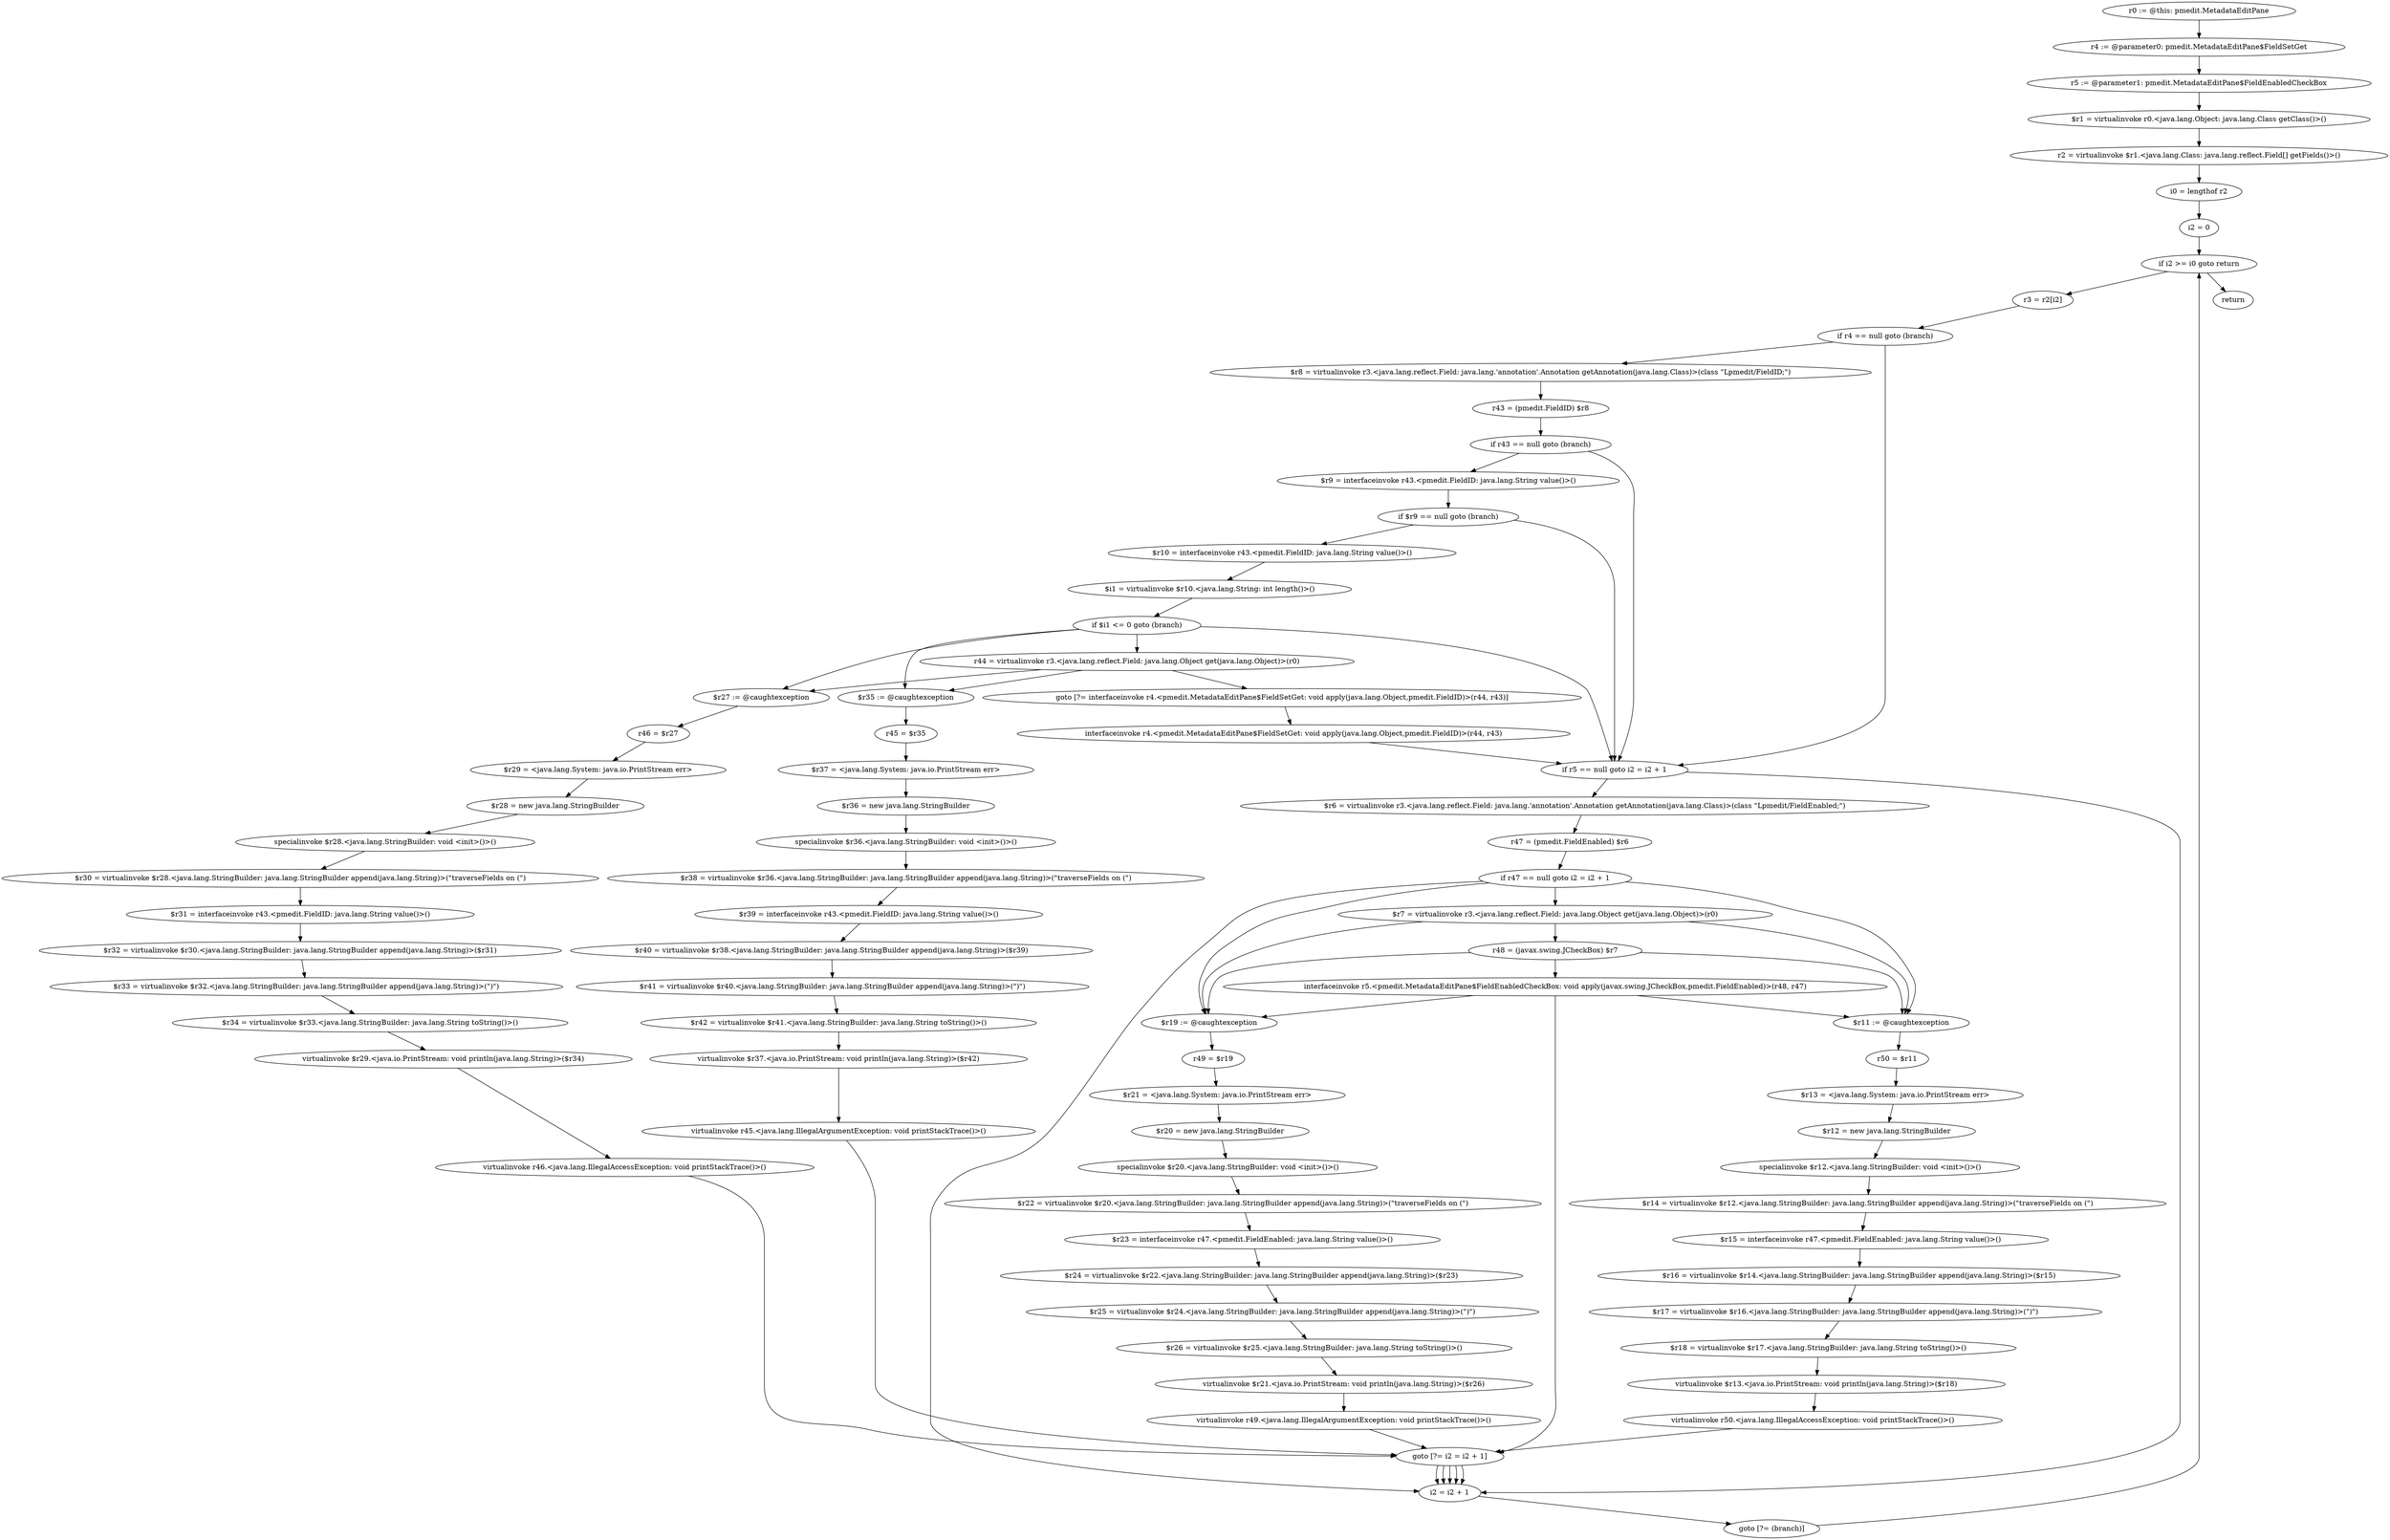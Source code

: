 digraph "unitGraph" {
    "r0 := @this: pmedit.MetadataEditPane"
    "r4 := @parameter0: pmedit.MetadataEditPane$FieldSetGet"
    "r5 := @parameter1: pmedit.MetadataEditPane$FieldEnabledCheckBox"
    "$r1 = virtualinvoke r0.<java.lang.Object: java.lang.Class getClass()>()"
    "r2 = virtualinvoke $r1.<java.lang.Class: java.lang.reflect.Field[] getFields()>()"
    "i0 = lengthof r2"
    "i2 = 0"
    "if i2 >= i0 goto return"
    "r3 = r2[i2]"
    "if r4 == null goto (branch)"
    "$r8 = virtualinvoke r3.<java.lang.reflect.Field: java.lang.'annotation'.Annotation getAnnotation(java.lang.Class)>(class \"Lpmedit/FieldID;\")"
    "r43 = (pmedit.FieldID) $r8"
    "if r43 == null goto (branch)"
    "$r9 = interfaceinvoke r43.<pmedit.FieldID: java.lang.String value()>()"
    "if $r9 == null goto (branch)"
    "$r10 = interfaceinvoke r43.<pmedit.FieldID: java.lang.String value()>()"
    "$i1 = virtualinvoke $r10.<java.lang.String: int length()>()"
    "if $i1 <= 0 goto (branch)"
    "r44 = virtualinvoke r3.<java.lang.reflect.Field: java.lang.Object get(java.lang.Object)>(r0)"
    "goto [?= interfaceinvoke r4.<pmedit.MetadataEditPane$FieldSetGet: void apply(java.lang.Object,pmedit.FieldID)>(r44, r43)]"
    "$r35 := @caughtexception"
    "r45 = $r35"
    "$r37 = <java.lang.System: java.io.PrintStream err>"
    "$r36 = new java.lang.StringBuilder"
    "specialinvoke $r36.<java.lang.StringBuilder: void <init>()>()"
    "$r38 = virtualinvoke $r36.<java.lang.StringBuilder: java.lang.StringBuilder append(java.lang.String)>(\"traverseFields on (\")"
    "$r39 = interfaceinvoke r43.<pmedit.FieldID: java.lang.String value()>()"
    "$r40 = virtualinvoke $r38.<java.lang.StringBuilder: java.lang.StringBuilder append(java.lang.String)>($r39)"
    "$r41 = virtualinvoke $r40.<java.lang.StringBuilder: java.lang.StringBuilder append(java.lang.String)>(\")\")"
    "$r42 = virtualinvoke $r41.<java.lang.StringBuilder: java.lang.String toString()>()"
    "virtualinvoke $r37.<java.io.PrintStream: void println(java.lang.String)>($r42)"
    "virtualinvoke r45.<java.lang.IllegalArgumentException: void printStackTrace()>()"
    "goto [?= i2 = i2 + 1]"
    "$r27 := @caughtexception"
    "r46 = $r27"
    "$r29 = <java.lang.System: java.io.PrintStream err>"
    "$r28 = new java.lang.StringBuilder"
    "specialinvoke $r28.<java.lang.StringBuilder: void <init>()>()"
    "$r30 = virtualinvoke $r28.<java.lang.StringBuilder: java.lang.StringBuilder append(java.lang.String)>(\"traverseFields on (\")"
    "$r31 = interfaceinvoke r43.<pmedit.FieldID: java.lang.String value()>()"
    "$r32 = virtualinvoke $r30.<java.lang.StringBuilder: java.lang.StringBuilder append(java.lang.String)>($r31)"
    "$r33 = virtualinvoke $r32.<java.lang.StringBuilder: java.lang.StringBuilder append(java.lang.String)>(\")\")"
    "$r34 = virtualinvoke $r33.<java.lang.StringBuilder: java.lang.String toString()>()"
    "virtualinvoke $r29.<java.io.PrintStream: void println(java.lang.String)>($r34)"
    "virtualinvoke r46.<java.lang.IllegalAccessException: void printStackTrace()>()"
    "interfaceinvoke r4.<pmedit.MetadataEditPane$FieldSetGet: void apply(java.lang.Object,pmedit.FieldID)>(r44, r43)"
    "if r5 == null goto i2 = i2 + 1"
    "$r6 = virtualinvoke r3.<java.lang.reflect.Field: java.lang.'annotation'.Annotation getAnnotation(java.lang.Class)>(class \"Lpmedit/FieldEnabled;\")"
    "r47 = (pmedit.FieldEnabled) $r6"
    "if r47 == null goto i2 = i2 + 1"
    "$r7 = virtualinvoke r3.<java.lang.reflect.Field: java.lang.Object get(java.lang.Object)>(r0)"
    "r48 = (javax.swing.JCheckBox) $r7"
    "interfaceinvoke r5.<pmedit.MetadataEditPane$FieldEnabledCheckBox: void apply(javax.swing.JCheckBox,pmedit.FieldEnabled)>(r48, r47)"
    "$r19 := @caughtexception"
    "r49 = $r19"
    "$r21 = <java.lang.System: java.io.PrintStream err>"
    "$r20 = new java.lang.StringBuilder"
    "specialinvoke $r20.<java.lang.StringBuilder: void <init>()>()"
    "$r22 = virtualinvoke $r20.<java.lang.StringBuilder: java.lang.StringBuilder append(java.lang.String)>(\"traverseFields on (\")"
    "$r23 = interfaceinvoke r47.<pmedit.FieldEnabled: java.lang.String value()>()"
    "$r24 = virtualinvoke $r22.<java.lang.StringBuilder: java.lang.StringBuilder append(java.lang.String)>($r23)"
    "$r25 = virtualinvoke $r24.<java.lang.StringBuilder: java.lang.StringBuilder append(java.lang.String)>(\")\")"
    "$r26 = virtualinvoke $r25.<java.lang.StringBuilder: java.lang.String toString()>()"
    "virtualinvoke $r21.<java.io.PrintStream: void println(java.lang.String)>($r26)"
    "virtualinvoke r49.<java.lang.IllegalArgumentException: void printStackTrace()>()"
    "$r11 := @caughtexception"
    "r50 = $r11"
    "$r13 = <java.lang.System: java.io.PrintStream err>"
    "$r12 = new java.lang.StringBuilder"
    "specialinvoke $r12.<java.lang.StringBuilder: void <init>()>()"
    "$r14 = virtualinvoke $r12.<java.lang.StringBuilder: java.lang.StringBuilder append(java.lang.String)>(\"traverseFields on (\")"
    "$r15 = interfaceinvoke r47.<pmedit.FieldEnabled: java.lang.String value()>()"
    "$r16 = virtualinvoke $r14.<java.lang.StringBuilder: java.lang.StringBuilder append(java.lang.String)>($r15)"
    "$r17 = virtualinvoke $r16.<java.lang.StringBuilder: java.lang.StringBuilder append(java.lang.String)>(\")\")"
    "$r18 = virtualinvoke $r17.<java.lang.StringBuilder: java.lang.String toString()>()"
    "virtualinvoke $r13.<java.io.PrintStream: void println(java.lang.String)>($r18)"
    "virtualinvoke r50.<java.lang.IllegalAccessException: void printStackTrace()>()"
    "i2 = i2 + 1"
    "goto [?= (branch)]"
    "return"
    "r0 := @this: pmedit.MetadataEditPane"->"r4 := @parameter0: pmedit.MetadataEditPane$FieldSetGet";
    "r4 := @parameter0: pmedit.MetadataEditPane$FieldSetGet"->"r5 := @parameter1: pmedit.MetadataEditPane$FieldEnabledCheckBox";
    "r5 := @parameter1: pmedit.MetadataEditPane$FieldEnabledCheckBox"->"$r1 = virtualinvoke r0.<java.lang.Object: java.lang.Class getClass()>()";
    "$r1 = virtualinvoke r0.<java.lang.Object: java.lang.Class getClass()>()"->"r2 = virtualinvoke $r1.<java.lang.Class: java.lang.reflect.Field[] getFields()>()";
    "r2 = virtualinvoke $r1.<java.lang.Class: java.lang.reflect.Field[] getFields()>()"->"i0 = lengthof r2";
    "i0 = lengthof r2"->"i2 = 0";
    "i2 = 0"->"if i2 >= i0 goto return";
    "if i2 >= i0 goto return"->"r3 = r2[i2]";
    "if i2 >= i0 goto return"->"return";
    "r3 = r2[i2]"->"if r4 == null goto (branch)";
    "if r4 == null goto (branch)"->"$r8 = virtualinvoke r3.<java.lang.reflect.Field: java.lang.'annotation'.Annotation getAnnotation(java.lang.Class)>(class \"Lpmedit/FieldID;\")";
    "if r4 == null goto (branch)"->"if r5 == null goto i2 = i2 + 1";
    "$r8 = virtualinvoke r3.<java.lang.reflect.Field: java.lang.'annotation'.Annotation getAnnotation(java.lang.Class)>(class \"Lpmedit/FieldID;\")"->"r43 = (pmedit.FieldID) $r8";
    "r43 = (pmedit.FieldID) $r8"->"if r43 == null goto (branch)";
    "if r43 == null goto (branch)"->"$r9 = interfaceinvoke r43.<pmedit.FieldID: java.lang.String value()>()";
    "if r43 == null goto (branch)"->"if r5 == null goto i2 = i2 + 1";
    "$r9 = interfaceinvoke r43.<pmedit.FieldID: java.lang.String value()>()"->"if $r9 == null goto (branch)";
    "if $r9 == null goto (branch)"->"$r10 = interfaceinvoke r43.<pmedit.FieldID: java.lang.String value()>()";
    "if $r9 == null goto (branch)"->"if r5 == null goto i2 = i2 + 1";
    "$r10 = interfaceinvoke r43.<pmedit.FieldID: java.lang.String value()>()"->"$i1 = virtualinvoke $r10.<java.lang.String: int length()>()";
    "$i1 = virtualinvoke $r10.<java.lang.String: int length()>()"->"if $i1 <= 0 goto (branch)";
    "if $i1 <= 0 goto (branch)"->"r44 = virtualinvoke r3.<java.lang.reflect.Field: java.lang.Object get(java.lang.Object)>(r0)";
    "if $i1 <= 0 goto (branch)"->"if r5 == null goto i2 = i2 + 1";
    "if $i1 <= 0 goto (branch)"->"$r35 := @caughtexception";
    "if $i1 <= 0 goto (branch)"->"$r27 := @caughtexception";
    "r44 = virtualinvoke r3.<java.lang.reflect.Field: java.lang.Object get(java.lang.Object)>(r0)"->"$r35 := @caughtexception";
    "r44 = virtualinvoke r3.<java.lang.reflect.Field: java.lang.Object get(java.lang.Object)>(r0)"->"$r27 := @caughtexception";
    "r44 = virtualinvoke r3.<java.lang.reflect.Field: java.lang.Object get(java.lang.Object)>(r0)"->"goto [?= interfaceinvoke r4.<pmedit.MetadataEditPane$FieldSetGet: void apply(java.lang.Object,pmedit.FieldID)>(r44, r43)]";
    "goto [?= interfaceinvoke r4.<pmedit.MetadataEditPane$FieldSetGet: void apply(java.lang.Object,pmedit.FieldID)>(r44, r43)]"->"interfaceinvoke r4.<pmedit.MetadataEditPane$FieldSetGet: void apply(java.lang.Object,pmedit.FieldID)>(r44, r43)";
    "$r35 := @caughtexception"->"r45 = $r35";
    "r45 = $r35"->"$r37 = <java.lang.System: java.io.PrintStream err>";
    "$r37 = <java.lang.System: java.io.PrintStream err>"->"$r36 = new java.lang.StringBuilder";
    "$r36 = new java.lang.StringBuilder"->"specialinvoke $r36.<java.lang.StringBuilder: void <init>()>()";
    "specialinvoke $r36.<java.lang.StringBuilder: void <init>()>()"->"$r38 = virtualinvoke $r36.<java.lang.StringBuilder: java.lang.StringBuilder append(java.lang.String)>(\"traverseFields on (\")";
    "$r38 = virtualinvoke $r36.<java.lang.StringBuilder: java.lang.StringBuilder append(java.lang.String)>(\"traverseFields on (\")"->"$r39 = interfaceinvoke r43.<pmedit.FieldID: java.lang.String value()>()";
    "$r39 = interfaceinvoke r43.<pmedit.FieldID: java.lang.String value()>()"->"$r40 = virtualinvoke $r38.<java.lang.StringBuilder: java.lang.StringBuilder append(java.lang.String)>($r39)";
    "$r40 = virtualinvoke $r38.<java.lang.StringBuilder: java.lang.StringBuilder append(java.lang.String)>($r39)"->"$r41 = virtualinvoke $r40.<java.lang.StringBuilder: java.lang.StringBuilder append(java.lang.String)>(\")\")";
    "$r41 = virtualinvoke $r40.<java.lang.StringBuilder: java.lang.StringBuilder append(java.lang.String)>(\")\")"->"$r42 = virtualinvoke $r41.<java.lang.StringBuilder: java.lang.String toString()>()";
    "$r42 = virtualinvoke $r41.<java.lang.StringBuilder: java.lang.String toString()>()"->"virtualinvoke $r37.<java.io.PrintStream: void println(java.lang.String)>($r42)";
    "virtualinvoke $r37.<java.io.PrintStream: void println(java.lang.String)>($r42)"->"virtualinvoke r45.<java.lang.IllegalArgumentException: void printStackTrace()>()";
    "virtualinvoke r45.<java.lang.IllegalArgumentException: void printStackTrace()>()"->"goto [?= i2 = i2 + 1]";
    "goto [?= i2 = i2 + 1]"->"i2 = i2 + 1";
    "$r27 := @caughtexception"->"r46 = $r27";
    "r46 = $r27"->"$r29 = <java.lang.System: java.io.PrintStream err>";
    "$r29 = <java.lang.System: java.io.PrintStream err>"->"$r28 = new java.lang.StringBuilder";
    "$r28 = new java.lang.StringBuilder"->"specialinvoke $r28.<java.lang.StringBuilder: void <init>()>()";
    "specialinvoke $r28.<java.lang.StringBuilder: void <init>()>()"->"$r30 = virtualinvoke $r28.<java.lang.StringBuilder: java.lang.StringBuilder append(java.lang.String)>(\"traverseFields on (\")";
    "$r30 = virtualinvoke $r28.<java.lang.StringBuilder: java.lang.StringBuilder append(java.lang.String)>(\"traverseFields on (\")"->"$r31 = interfaceinvoke r43.<pmedit.FieldID: java.lang.String value()>()";
    "$r31 = interfaceinvoke r43.<pmedit.FieldID: java.lang.String value()>()"->"$r32 = virtualinvoke $r30.<java.lang.StringBuilder: java.lang.StringBuilder append(java.lang.String)>($r31)";
    "$r32 = virtualinvoke $r30.<java.lang.StringBuilder: java.lang.StringBuilder append(java.lang.String)>($r31)"->"$r33 = virtualinvoke $r32.<java.lang.StringBuilder: java.lang.StringBuilder append(java.lang.String)>(\")\")";
    "$r33 = virtualinvoke $r32.<java.lang.StringBuilder: java.lang.StringBuilder append(java.lang.String)>(\")\")"->"$r34 = virtualinvoke $r33.<java.lang.StringBuilder: java.lang.String toString()>()";
    "$r34 = virtualinvoke $r33.<java.lang.StringBuilder: java.lang.String toString()>()"->"virtualinvoke $r29.<java.io.PrintStream: void println(java.lang.String)>($r34)";
    "virtualinvoke $r29.<java.io.PrintStream: void println(java.lang.String)>($r34)"->"virtualinvoke r46.<java.lang.IllegalAccessException: void printStackTrace()>()";
    "virtualinvoke r46.<java.lang.IllegalAccessException: void printStackTrace()>()"->"goto [?= i2 = i2 + 1]";
    "goto [?= i2 = i2 + 1]"->"i2 = i2 + 1";
    "interfaceinvoke r4.<pmedit.MetadataEditPane$FieldSetGet: void apply(java.lang.Object,pmedit.FieldID)>(r44, r43)"->"if r5 == null goto i2 = i2 + 1";
    "if r5 == null goto i2 = i2 + 1"->"$r6 = virtualinvoke r3.<java.lang.reflect.Field: java.lang.'annotation'.Annotation getAnnotation(java.lang.Class)>(class \"Lpmedit/FieldEnabled;\")";
    "if r5 == null goto i2 = i2 + 1"->"i2 = i2 + 1";
    "$r6 = virtualinvoke r3.<java.lang.reflect.Field: java.lang.'annotation'.Annotation getAnnotation(java.lang.Class)>(class \"Lpmedit/FieldEnabled;\")"->"r47 = (pmedit.FieldEnabled) $r6";
    "r47 = (pmedit.FieldEnabled) $r6"->"if r47 == null goto i2 = i2 + 1";
    "if r47 == null goto i2 = i2 + 1"->"$r7 = virtualinvoke r3.<java.lang.reflect.Field: java.lang.Object get(java.lang.Object)>(r0)";
    "if r47 == null goto i2 = i2 + 1"->"i2 = i2 + 1";
    "if r47 == null goto i2 = i2 + 1"->"$r19 := @caughtexception";
    "if r47 == null goto i2 = i2 + 1"->"$r11 := @caughtexception";
    "$r7 = virtualinvoke r3.<java.lang.reflect.Field: java.lang.Object get(java.lang.Object)>(r0)"->"$r19 := @caughtexception";
    "$r7 = virtualinvoke r3.<java.lang.reflect.Field: java.lang.Object get(java.lang.Object)>(r0)"->"$r11 := @caughtexception";
    "$r7 = virtualinvoke r3.<java.lang.reflect.Field: java.lang.Object get(java.lang.Object)>(r0)"->"r48 = (javax.swing.JCheckBox) $r7";
    "r48 = (javax.swing.JCheckBox) $r7"->"$r19 := @caughtexception";
    "r48 = (javax.swing.JCheckBox) $r7"->"$r11 := @caughtexception";
    "r48 = (javax.swing.JCheckBox) $r7"->"interfaceinvoke r5.<pmedit.MetadataEditPane$FieldEnabledCheckBox: void apply(javax.swing.JCheckBox,pmedit.FieldEnabled)>(r48, r47)";
    "interfaceinvoke r5.<pmedit.MetadataEditPane$FieldEnabledCheckBox: void apply(javax.swing.JCheckBox,pmedit.FieldEnabled)>(r48, r47)"->"$r19 := @caughtexception";
    "interfaceinvoke r5.<pmedit.MetadataEditPane$FieldEnabledCheckBox: void apply(javax.swing.JCheckBox,pmedit.FieldEnabled)>(r48, r47)"->"$r11 := @caughtexception";
    "interfaceinvoke r5.<pmedit.MetadataEditPane$FieldEnabledCheckBox: void apply(javax.swing.JCheckBox,pmedit.FieldEnabled)>(r48, r47)"->"goto [?= i2 = i2 + 1]";
    "goto [?= i2 = i2 + 1]"->"i2 = i2 + 1";
    "$r19 := @caughtexception"->"r49 = $r19";
    "r49 = $r19"->"$r21 = <java.lang.System: java.io.PrintStream err>";
    "$r21 = <java.lang.System: java.io.PrintStream err>"->"$r20 = new java.lang.StringBuilder";
    "$r20 = new java.lang.StringBuilder"->"specialinvoke $r20.<java.lang.StringBuilder: void <init>()>()";
    "specialinvoke $r20.<java.lang.StringBuilder: void <init>()>()"->"$r22 = virtualinvoke $r20.<java.lang.StringBuilder: java.lang.StringBuilder append(java.lang.String)>(\"traverseFields on (\")";
    "$r22 = virtualinvoke $r20.<java.lang.StringBuilder: java.lang.StringBuilder append(java.lang.String)>(\"traverseFields on (\")"->"$r23 = interfaceinvoke r47.<pmedit.FieldEnabled: java.lang.String value()>()";
    "$r23 = interfaceinvoke r47.<pmedit.FieldEnabled: java.lang.String value()>()"->"$r24 = virtualinvoke $r22.<java.lang.StringBuilder: java.lang.StringBuilder append(java.lang.String)>($r23)";
    "$r24 = virtualinvoke $r22.<java.lang.StringBuilder: java.lang.StringBuilder append(java.lang.String)>($r23)"->"$r25 = virtualinvoke $r24.<java.lang.StringBuilder: java.lang.StringBuilder append(java.lang.String)>(\")\")";
    "$r25 = virtualinvoke $r24.<java.lang.StringBuilder: java.lang.StringBuilder append(java.lang.String)>(\")\")"->"$r26 = virtualinvoke $r25.<java.lang.StringBuilder: java.lang.String toString()>()";
    "$r26 = virtualinvoke $r25.<java.lang.StringBuilder: java.lang.String toString()>()"->"virtualinvoke $r21.<java.io.PrintStream: void println(java.lang.String)>($r26)";
    "virtualinvoke $r21.<java.io.PrintStream: void println(java.lang.String)>($r26)"->"virtualinvoke r49.<java.lang.IllegalArgumentException: void printStackTrace()>()";
    "virtualinvoke r49.<java.lang.IllegalArgumentException: void printStackTrace()>()"->"goto [?= i2 = i2 + 1]";
    "goto [?= i2 = i2 + 1]"->"i2 = i2 + 1";
    "$r11 := @caughtexception"->"r50 = $r11";
    "r50 = $r11"->"$r13 = <java.lang.System: java.io.PrintStream err>";
    "$r13 = <java.lang.System: java.io.PrintStream err>"->"$r12 = new java.lang.StringBuilder";
    "$r12 = new java.lang.StringBuilder"->"specialinvoke $r12.<java.lang.StringBuilder: void <init>()>()";
    "specialinvoke $r12.<java.lang.StringBuilder: void <init>()>()"->"$r14 = virtualinvoke $r12.<java.lang.StringBuilder: java.lang.StringBuilder append(java.lang.String)>(\"traverseFields on (\")";
    "$r14 = virtualinvoke $r12.<java.lang.StringBuilder: java.lang.StringBuilder append(java.lang.String)>(\"traverseFields on (\")"->"$r15 = interfaceinvoke r47.<pmedit.FieldEnabled: java.lang.String value()>()";
    "$r15 = interfaceinvoke r47.<pmedit.FieldEnabled: java.lang.String value()>()"->"$r16 = virtualinvoke $r14.<java.lang.StringBuilder: java.lang.StringBuilder append(java.lang.String)>($r15)";
    "$r16 = virtualinvoke $r14.<java.lang.StringBuilder: java.lang.StringBuilder append(java.lang.String)>($r15)"->"$r17 = virtualinvoke $r16.<java.lang.StringBuilder: java.lang.StringBuilder append(java.lang.String)>(\")\")";
    "$r17 = virtualinvoke $r16.<java.lang.StringBuilder: java.lang.StringBuilder append(java.lang.String)>(\")\")"->"$r18 = virtualinvoke $r17.<java.lang.StringBuilder: java.lang.String toString()>()";
    "$r18 = virtualinvoke $r17.<java.lang.StringBuilder: java.lang.String toString()>()"->"virtualinvoke $r13.<java.io.PrintStream: void println(java.lang.String)>($r18)";
    "virtualinvoke $r13.<java.io.PrintStream: void println(java.lang.String)>($r18)"->"virtualinvoke r50.<java.lang.IllegalAccessException: void printStackTrace()>()";
    "virtualinvoke r50.<java.lang.IllegalAccessException: void printStackTrace()>()"->"goto [?= i2 = i2 + 1]";
    "goto [?= i2 = i2 + 1]"->"i2 = i2 + 1";
    "i2 = i2 + 1"->"goto [?= (branch)]";
    "goto [?= (branch)]"->"if i2 >= i0 goto return";
}
